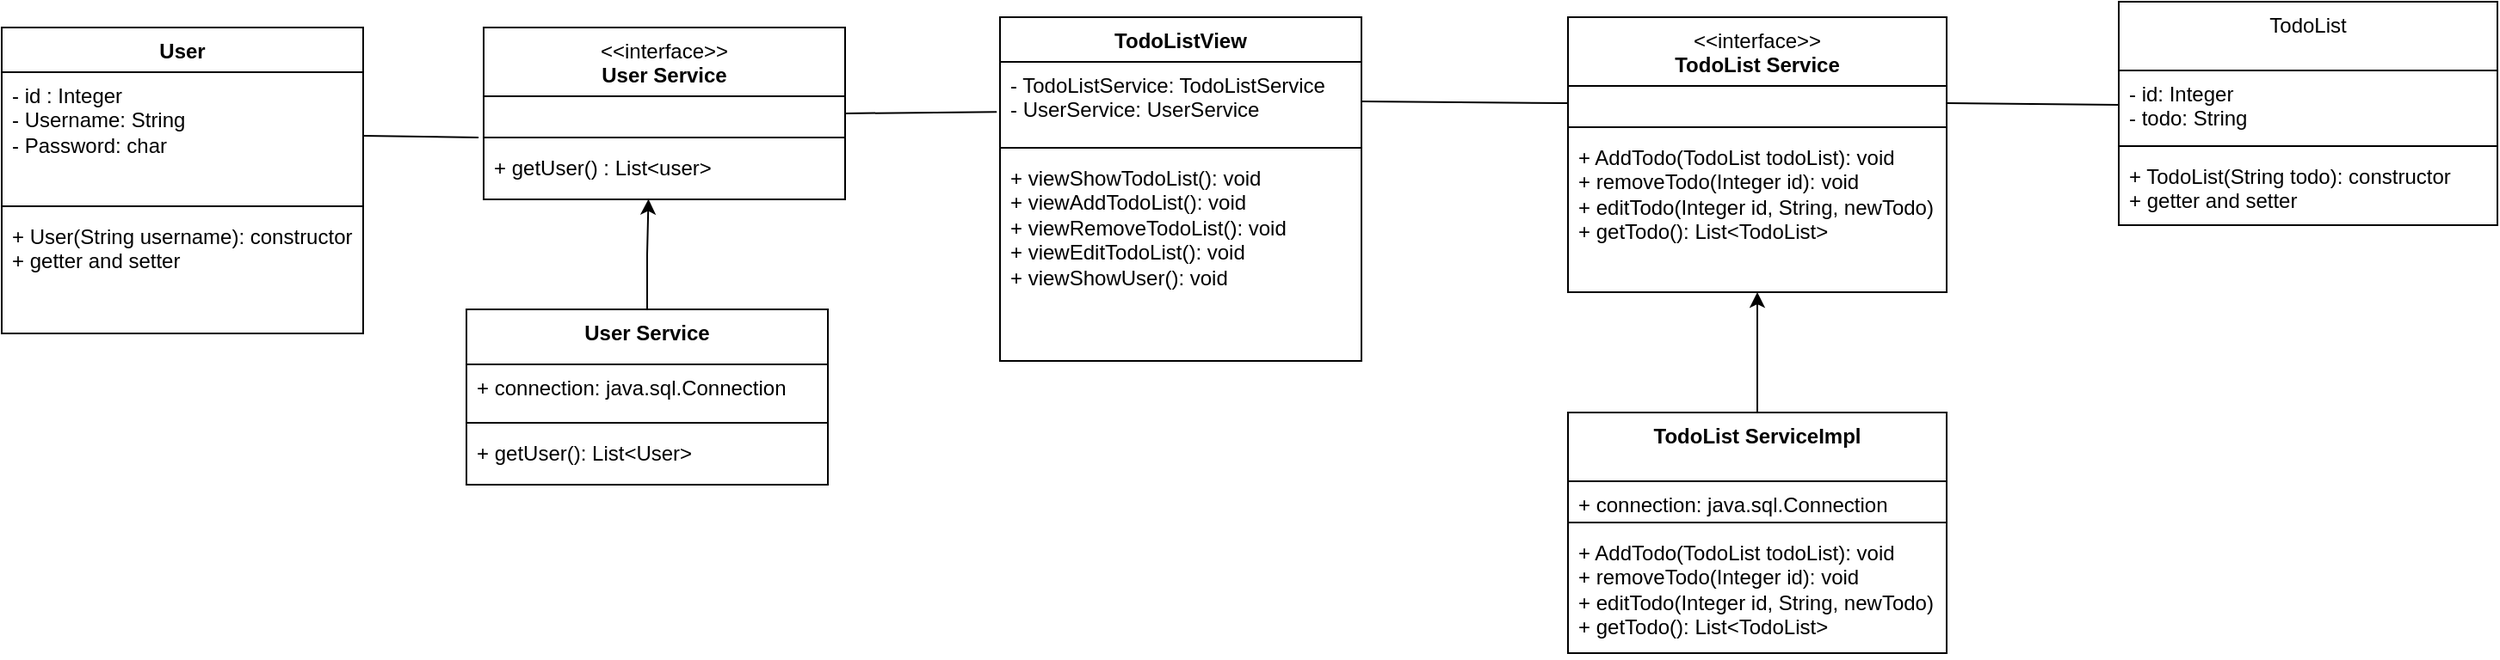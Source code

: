 <mxfile version="25.0.2">
  <diagram name="Page-1" id="ZXQrV6VgBBVONsN2yvth">
    <mxGraphModel dx="2355" dy="2368" grid="1" gridSize="10" guides="1" tooltips="1" connect="1" arrows="1" fold="1" page="1" pageScale="1" pageWidth="850" pageHeight="1100" math="0" shadow="0">
      <root>
        <mxCell id="0" />
        <mxCell id="1" parent="0" />
        <mxCell id="sVTlptBGOrVxVdvOg37E-1" value="User" style="swimlane;fontStyle=1;align=center;verticalAlign=top;childLayout=stackLayout;horizontal=1;startSize=26;horizontalStack=0;resizeParent=1;resizeParentMax=0;resizeLast=0;collapsible=1;marginBottom=0;whiteSpace=wrap;html=1;" vertex="1" parent="1">
          <mxGeometry x="120" y="216" width="210" height="178" as="geometry" />
        </mxCell>
        <mxCell id="sVTlptBGOrVxVdvOg37E-2" value="- id : Integer&lt;div&gt;- Username: String&lt;/div&gt;&lt;div&gt;- Password: char&lt;/div&gt;" style="text;strokeColor=none;fillColor=none;align=left;verticalAlign=top;spacingLeft=4;spacingRight=4;overflow=hidden;rotatable=0;points=[[0,0.5],[1,0.5]];portConstraint=eastwest;whiteSpace=wrap;html=1;" vertex="1" parent="sVTlptBGOrVxVdvOg37E-1">
          <mxGeometry y="26" width="210" height="74" as="geometry" />
        </mxCell>
        <mxCell id="sVTlptBGOrVxVdvOg37E-3" value="" style="line;strokeWidth=1;fillColor=none;align=left;verticalAlign=middle;spacingTop=-1;spacingLeft=3;spacingRight=3;rotatable=0;labelPosition=right;points=[];portConstraint=eastwest;strokeColor=inherit;" vertex="1" parent="sVTlptBGOrVxVdvOg37E-1">
          <mxGeometry y="100" width="210" height="8" as="geometry" />
        </mxCell>
        <mxCell id="sVTlptBGOrVxVdvOg37E-4" value="+ User(String username): constructor&lt;div&gt;+ getter and setter&lt;/div&gt;" style="text;strokeColor=none;fillColor=none;align=left;verticalAlign=top;spacingLeft=4;spacingRight=4;overflow=hidden;rotatable=0;points=[[0,0.5],[1,0.5]];portConstraint=eastwest;whiteSpace=wrap;html=1;" vertex="1" parent="sVTlptBGOrVxVdvOg37E-1">
          <mxGeometry y="108" width="210" height="70" as="geometry" />
        </mxCell>
        <mxCell id="sVTlptBGOrVxVdvOg37E-6" value="&lt;div&gt;&lt;span style=&quot;font-weight: normal;&quot;&gt;&amp;lt;&amp;lt;interface&amp;gt;&amp;gt;&lt;/span&gt;&lt;/div&gt;User Service" style="swimlane;fontStyle=1;align=center;verticalAlign=top;childLayout=stackLayout;horizontal=1;startSize=40;horizontalStack=0;resizeParent=1;resizeParentMax=0;resizeLast=0;collapsible=1;marginBottom=0;whiteSpace=wrap;html=1;" vertex="1" parent="1">
          <mxGeometry x="400" y="216" width="210" height="100" as="geometry" />
        </mxCell>
        <mxCell id="sVTlptBGOrVxVdvOg37E-7" value="&amp;nbsp;&amp;nbsp;" style="text;strokeColor=none;fillColor=none;align=left;verticalAlign=top;spacingLeft=4;spacingRight=4;overflow=hidden;rotatable=0;points=[[0,0.5],[1,0.5]];portConstraint=eastwest;whiteSpace=wrap;html=1;" vertex="1" parent="sVTlptBGOrVxVdvOg37E-6">
          <mxGeometry y="40" width="210" height="20" as="geometry" />
        </mxCell>
        <mxCell id="sVTlptBGOrVxVdvOg37E-8" value="" style="line;strokeWidth=1;fillColor=none;align=left;verticalAlign=middle;spacingTop=-1;spacingLeft=3;spacingRight=3;rotatable=0;labelPosition=right;points=[];portConstraint=eastwest;strokeColor=inherit;" vertex="1" parent="sVTlptBGOrVxVdvOg37E-6">
          <mxGeometry y="60" width="210" height="8" as="geometry" />
        </mxCell>
        <mxCell id="sVTlptBGOrVxVdvOg37E-9" value="+ getUser() : List&amp;lt;user&amp;gt;" style="text;strokeColor=none;fillColor=none;align=left;verticalAlign=top;spacingLeft=4;spacingRight=4;overflow=hidden;rotatable=0;points=[[0,0.5],[1,0.5]];portConstraint=eastwest;whiteSpace=wrap;html=1;" vertex="1" parent="sVTlptBGOrVxVdvOg37E-6">
          <mxGeometry y="68" width="210" height="32" as="geometry" />
        </mxCell>
        <mxCell id="sVTlptBGOrVxVdvOg37E-10" value="User Service&lt;div&gt;&lt;/div&gt;" style="swimlane;fontStyle=1;align=center;verticalAlign=top;childLayout=stackLayout;horizontal=1;startSize=32;horizontalStack=0;resizeParent=1;resizeParentMax=0;resizeLast=0;collapsible=1;marginBottom=0;whiteSpace=wrap;html=1;" vertex="1" parent="1">
          <mxGeometry x="390" y="380" width="210" height="102" as="geometry" />
        </mxCell>
        <mxCell id="sVTlptBGOrVxVdvOg37E-11" value="+ connection: java.sql.Connection" style="text;strokeColor=none;fillColor=none;align=left;verticalAlign=top;spacingLeft=4;spacingRight=4;overflow=hidden;rotatable=0;points=[[0,0.5],[1,0.5]];portConstraint=eastwest;whiteSpace=wrap;html=1;" vertex="1" parent="sVTlptBGOrVxVdvOg37E-10">
          <mxGeometry y="32" width="210" height="30" as="geometry" />
        </mxCell>
        <mxCell id="sVTlptBGOrVxVdvOg37E-12" value="" style="line;strokeWidth=1;fillColor=none;align=left;verticalAlign=middle;spacingTop=-1;spacingLeft=3;spacingRight=3;rotatable=0;labelPosition=right;points=[];portConstraint=eastwest;strokeColor=inherit;" vertex="1" parent="sVTlptBGOrVxVdvOg37E-10">
          <mxGeometry y="62" width="210" height="8" as="geometry" />
        </mxCell>
        <mxCell id="sVTlptBGOrVxVdvOg37E-13" value="+ getUser(): List&amp;lt;User&amp;gt;" style="text;strokeColor=none;fillColor=none;align=left;verticalAlign=top;spacingLeft=4;spacingRight=4;overflow=hidden;rotatable=0;points=[[0,0.5],[1,0.5]];portConstraint=eastwest;whiteSpace=wrap;html=1;" vertex="1" parent="sVTlptBGOrVxVdvOg37E-10">
          <mxGeometry y="70" width="210" height="32" as="geometry" />
        </mxCell>
        <mxCell id="sVTlptBGOrVxVdvOg37E-18" value="TodoListView" style="swimlane;fontStyle=1;align=center;verticalAlign=top;childLayout=stackLayout;horizontal=1;startSize=26;horizontalStack=0;resizeParent=1;resizeParentMax=0;resizeLast=0;collapsible=1;marginBottom=0;whiteSpace=wrap;html=1;" vertex="1" parent="1">
          <mxGeometry x="700" y="210" width="210" height="200" as="geometry" />
        </mxCell>
        <mxCell id="sVTlptBGOrVxVdvOg37E-19" value="- TodoListService: TodoListService&lt;div&gt;- UserService: UserService&lt;/div&gt;" style="text;strokeColor=none;fillColor=none;align=left;verticalAlign=top;spacingLeft=4;spacingRight=4;overflow=hidden;rotatable=0;points=[[0,0.5],[1,0.5]];portConstraint=eastwest;whiteSpace=wrap;html=1;" vertex="1" parent="sVTlptBGOrVxVdvOg37E-18">
          <mxGeometry y="26" width="210" height="46" as="geometry" />
        </mxCell>
        <mxCell id="sVTlptBGOrVxVdvOg37E-20" value="" style="line;strokeWidth=1;fillColor=none;align=left;verticalAlign=middle;spacingTop=-1;spacingLeft=3;spacingRight=3;rotatable=0;labelPosition=right;points=[];portConstraint=eastwest;strokeColor=inherit;" vertex="1" parent="sVTlptBGOrVxVdvOg37E-18">
          <mxGeometry y="72" width="210" height="8" as="geometry" />
        </mxCell>
        <mxCell id="sVTlptBGOrVxVdvOg37E-21" value="+ viewShowTodoList(): void&lt;div&gt;+ viewAddTodoList(): void&lt;/div&gt;&lt;div&gt;+ viewRemoveTodoList(): void&lt;/div&gt;&lt;div&gt;+ viewEditTodoList(): void&lt;/div&gt;&lt;div&gt;+ viewShowUser(): void&lt;/div&gt;" style="text;strokeColor=none;fillColor=none;align=left;verticalAlign=top;spacingLeft=4;spacingRight=4;overflow=hidden;rotatable=0;points=[[0,0.5],[1,0.5]];portConstraint=eastwest;whiteSpace=wrap;html=1;" vertex="1" parent="sVTlptBGOrVxVdvOg37E-18">
          <mxGeometry y="80" width="210" height="120" as="geometry" />
        </mxCell>
        <mxCell id="sVTlptBGOrVxVdvOg37E-22" value="&lt;div&gt;&lt;span style=&quot;font-weight: normal;&quot;&gt;&amp;lt;&amp;lt;interface&amp;gt;&amp;gt;&lt;/span&gt;&lt;/div&gt;&lt;div&gt;TodoList Service&lt;/div&gt;" style="swimlane;fontStyle=1;align=center;verticalAlign=top;childLayout=stackLayout;horizontal=1;startSize=40;horizontalStack=0;resizeParent=1;resizeParentMax=0;resizeLast=0;collapsible=1;marginBottom=0;whiteSpace=wrap;html=1;" vertex="1" parent="1">
          <mxGeometry x="1030" y="210" width="220" height="160" as="geometry" />
        </mxCell>
        <mxCell id="sVTlptBGOrVxVdvOg37E-23" value="&amp;nbsp;&amp;nbsp;" style="text;strokeColor=none;fillColor=none;align=left;verticalAlign=top;spacingLeft=4;spacingRight=4;overflow=hidden;rotatable=0;points=[[0,0.5],[1,0.5]];portConstraint=eastwest;whiteSpace=wrap;html=1;" vertex="1" parent="sVTlptBGOrVxVdvOg37E-22">
          <mxGeometry y="40" width="220" height="20" as="geometry" />
        </mxCell>
        <mxCell id="sVTlptBGOrVxVdvOg37E-24" value="" style="line;strokeWidth=1;fillColor=none;align=left;verticalAlign=middle;spacingTop=-1;spacingLeft=3;spacingRight=3;rotatable=0;labelPosition=right;points=[];portConstraint=eastwest;strokeColor=inherit;" vertex="1" parent="sVTlptBGOrVxVdvOg37E-22">
          <mxGeometry y="60" width="220" height="8" as="geometry" />
        </mxCell>
        <mxCell id="sVTlptBGOrVxVdvOg37E-25" value="+ AddTodo(TodoList todoList): void&lt;div&gt;+ removeTodo(Integer id): void&lt;/div&gt;&lt;div&gt;+ editTodo(Integer id, String, newTodo)&lt;/div&gt;&lt;div&gt;+ getTodo(): List&amp;lt;TodoList&amp;gt;&lt;/div&gt;" style="text;strokeColor=none;fillColor=none;align=left;verticalAlign=top;spacingLeft=4;spacingRight=4;overflow=hidden;rotatable=0;points=[[0,0.5],[1,0.5]];portConstraint=eastwest;whiteSpace=wrap;html=1;" vertex="1" parent="sVTlptBGOrVxVdvOg37E-22">
          <mxGeometry y="68" width="220" height="92" as="geometry" />
        </mxCell>
        <mxCell id="sVTlptBGOrVxVdvOg37E-40" style="edgeStyle=orthogonalEdgeStyle;rounded=0;orthogonalLoop=1;jettySize=auto;html=1;entryX=0.5;entryY=1;entryDx=0;entryDy=0;" edge="1" parent="1" source="sVTlptBGOrVxVdvOg37E-26" target="sVTlptBGOrVxVdvOg37E-22">
          <mxGeometry relative="1" as="geometry" />
        </mxCell>
        <mxCell id="sVTlptBGOrVxVdvOg37E-26" value="&lt;div&gt;TodoList ServiceImpl&lt;/div&gt;" style="swimlane;fontStyle=1;align=center;verticalAlign=top;childLayout=stackLayout;horizontal=1;startSize=40;horizontalStack=0;resizeParent=1;resizeParentMax=0;resizeLast=0;collapsible=1;marginBottom=0;whiteSpace=wrap;html=1;" vertex="1" parent="1">
          <mxGeometry x="1030" y="440" width="220" height="140" as="geometry" />
        </mxCell>
        <mxCell id="sVTlptBGOrVxVdvOg37E-27" value="+ connection: java.sql.Connection" style="text;strokeColor=none;fillColor=none;align=left;verticalAlign=top;spacingLeft=4;spacingRight=4;overflow=hidden;rotatable=0;points=[[0,0.5],[1,0.5]];portConstraint=eastwest;whiteSpace=wrap;html=1;" vertex="1" parent="sVTlptBGOrVxVdvOg37E-26">
          <mxGeometry y="40" width="220" height="20" as="geometry" />
        </mxCell>
        <mxCell id="sVTlptBGOrVxVdvOg37E-28" value="" style="line;strokeWidth=1;fillColor=none;align=left;verticalAlign=middle;spacingTop=-1;spacingLeft=3;spacingRight=3;rotatable=0;labelPosition=right;points=[];portConstraint=eastwest;strokeColor=inherit;" vertex="1" parent="sVTlptBGOrVxVdvOg37E-26">
          <mxGeometry y="60" width="220" height="8" as="geometry" />
        </mxCell>
        <mxCell id="sVTlptBGOrVxVdvOg37E-29" value="+ AddTodo(TodoList todoList): void&lt;div&gt;+ removeTodo(Integer id): void&lt;/div&gt;&lt;div&gt;+ editTodo(Integer id, String, newTodo)&lt;/div&gt;&lt;div&gt;+ getTodo(): List&amp;lt;TodoList&amp;gt;&lt;/div&gt;" style="text;strokeColor=none;fillColor=none;align=left;verticalAlign=top;spacingLeft=4;spacingRight=4;overflow=hidden;rotatable=0;points=[[0,0.5],[1,0.5]];portConstraint=eastwest;whiteSpace=wrap;html=1;" vertex="1" parent="sVTlptBGOrVxVdvOg37E-26">
          <mxGeometry y="68" width="220" height="72" as="geometry" />
        </mxCell>
        <mxCell id="sVTlptBGOrVxVdvOg37E-30" value="&lt;div&gt;&lt;span style=&quot;font-weight: 400;&quot;&gt;TodoList&lt;/span&gt;&lt;/div&gt;" style="swimlane;fontStyle=1;align=center;verticalAlign=top;childLayout=stackLayout;horizontal=1;startSize=40;horizontalStack=0;resizeParent=1;resizeParentMax=0;resizeLast=0;collapsible=1;marginBottom=0;whiteSpace=wrap;html=1;" vertex="1" parent="1">
          <mxGeometry x="1350" y="201" width="220" height="130" as="geometry" />
        </mxCell>
        <mxCell id="sVTlptBGOrVxVdvOg37E-31" value="- id: Integer&lt;div&gt;- todo: String&lt;/div&gt;" style="text;strokeColor=none;fillColor=none;align=left;verticalAlign=top;spacingLeft=4;spacingRight=4;overflow=hidden;rotatable=0;points=[[0,0.5],[1,0.5]];portConstraint=eastwest;whiteSpace=wrap;html=1;" vertex="1" parent="sVTlptBGOrVxVdvOg37E-30">
          <mxGeometry y="40" width="220" height="40" as="geometry" />
        </mxCell>
        <mxCell id="sVTlptBGOrVxVdvOg37E-32" value="" style="line;strokeWidth=1;fillColor=none;align=left;verticalAlign=middle;spacingTop=-1;spacingLeft=3;spacingRight=3;rotatable=0;labelPosition=right;points=[];portConstraint=eastwest;strokeColor=inherit;" vertex="1" parent="sVTlptBGOrVxVdvOg37E-30">
          <mxGeometry y="80" width="220" height="8" as="geometry" />
        </mxCell>
        <mxCell id="sVTlptBGOrVxVdvOg37E-33" value="+ TodoList(String todo): constructor&lt;div&gt;+ getter and setter&lt;/div&gt;" style="text;strokeColor=none;fillColor=none;align=left;verticalAlign=top;spacingLeft=4;spacingRight=4;overflow=hidden;rotatable=0;points=[[0,0.5],[1,0.5]];portConstraint=eastwest;whiteSpace=wrap;html=1;" vertex="1" parent="sVTlptBGOrVxVdvOg37E-30">
          <mxGeometry y="88" width="220" height="42" as="geometry" />
        </mxCell>
        <mxCell id="sVTlptBGOrVxVdvOg37E-36" value="" style="endArrow=none;html=1;rounded=0;exitX=1;exitY=0.5;exitDx=0;exitDy=0;" edge="1" parent="1" source="sVTlptBGOrVxVdvOg37E-2">
          <mxGeometry width="50" height="50" relative="1" as="geometry">
            <mxPoint x="340" y="330" as="sourcePoint" />
            <mxPoint x="397" y="280" as="targetPoint" />
          </mxGeometry>
        </mxCell>
        <mxCell id="sVTlptBGOrVxVdvOg37E-37" value="" style="endArrow=none;html=1;rounded=0;entryX=-0.009;entryY=0.632;entryDx=0;entryDy=0;entryPerimeter=0;exitX=1;exitY=0.5;exitDx=0;exitDy=0;" edge="1" parent="1" source="sVTlptBGOrVxVdvOg37E-7" target="sVTlptBGOrVxVdvOg37E-19">
          <mxGeometry width="50" height="50" relative="1" as="geometry">
            <mxPoint x="620" y="360" as="sourcePoint" />
            <mxPoint x="670" y="300" as="targetPoint" />
          </mxGeometry>
        </mxCell>
        <mxCell id="sVTlptBGOrVxVdvOg37E-38" style="edgeStyle=orthogonalEdgeStyle;rounded=0;orthogonalLoop=1;jettySize=auto;html=1;entryX=0.456;entryY=0.995;entryDx=0;entryDy=0;entryPerimeter=0;" edge="1" parent="1" source="sVTlptBGOrVxVdvOg37E-10" target="sVTlptBGOrVxVdvOg37E-9">
          <mxGeometry relative="1" as="geometry" />
        </mxCell>
        <mxCell id="sVTlptBGOrVxVdvOg37E-39" value="" style="endArrow=none;html=1;rounded=0;entryX=0;entryY=0.5;entryDx=0;entryDy=0;exitX=1;exitY=0.5;exitDx=0;exitDy=0;" edge="1" parent="1" source="sVTlptBGOrVxVdvOg37E-19" target="sVTlptBGOrVxVdvOg37E-23">
          <mxGeometry width="50" height="50" relative="1" as="geometry">
            <mxPoint x="920" y="266.5" as="sourcePoint" />
            <mxPoint x="1008" y="265.5" as="targetPoint" />
          </mxGeometry>
        </mxCell>
        <mxCell id="sVTlptBGOrVxVdvOg37E-41" value="" style="endArrow=none;html=1;rounded=0;entryX=0;entryY=0.5;entryDx=0;entryDy=0;exitX=1;exitY=0.5;exitDx=0;exitDy=0;" edge="1" parent="1" source="sVTlptBGOrVxVdvOg37E-23" target="sVTlptBGOrVxVdvOg37E-31">
          <mxGeometry width="50" height="50" relative="1" as="geometry">
            <mxPoint x="1270" y="410" as="sourcePoint" />
            <mxPoint x="1390" y="411" as="targetPoint" />
          </mxGeometry>
        </mxCell>
      </root>
    </mxGraphModel>
  </diagram>
</mxfile>
